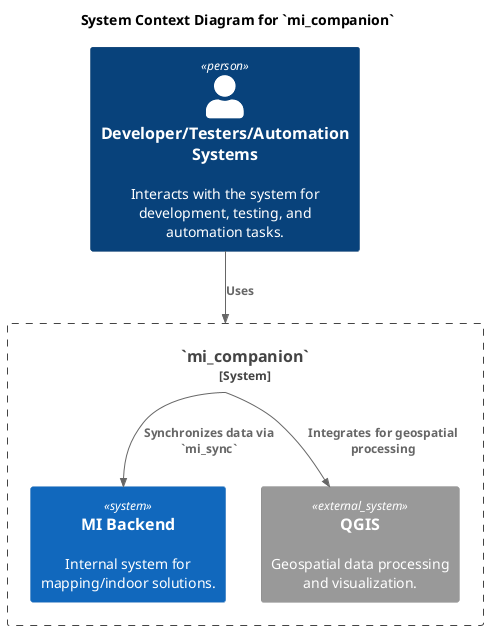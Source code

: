 @startuml C4_Context
!include <C4/C4_Container.puml>

title System Context Diagram for `mi_companion`

Person(user, "Developer/Testers/Automation Systems", "Interacts with the system for development, testing, and automation tasks.")
System_Boundary(mi_companion, "`mi_companion`") {
    System(mi_backend, "MI Backend", "Internal system for mapping/indoor solutions.")
    System_Ext(qgis, "QGIS", "Geospatial data processing and visualization.")
}

Rel(user, mi_companion, "Uses")
Rel(mi_companion, mi_backend, "Synchronizes data via `mi_sync`")
Rel(mi_companion, qgis, "Integrates for geospatial processing")

@enduml